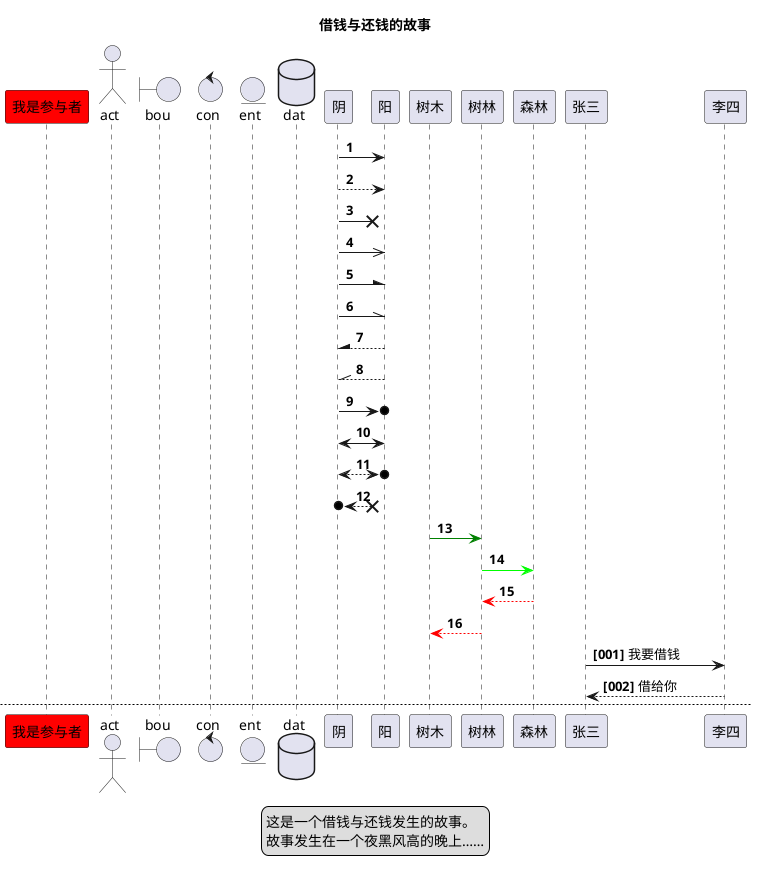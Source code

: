 @startuml
autonumber
participant "我是参与者" as par #FF0000
actor act
boundary bou
control con
entity ent
database dat
阴 -> 阳
阴 --> 阳
阴 ->x 阳
阴 ->> 阳
阴 -\ 阳
阴 -\\ 阳
阴 /-- 阳
阴 //-- 阳
阴 ->o 阳
阴 <-> 阳
阴 <-->o 阳
阴 o<-->x 阳

树木 -[#green]> 树林
树林 -[#00FF00]> 森林
树林 <[#red]-- 森林
树木 <[#FF0000]-- 树林

autonumber "<b>[000]"

张三 -> 李四 : 我要借钱
李四 --> 张三 : 借给你

newpage

autonumber 12 "<b>(<u>###</u>)"

张三 -> 李四 : 我要还钱
李四 --> 张三 : 收到欠款

autonumber 20 5 "<font color=red>MSG #"

张三 -> 李四 : 我还要借钱
李四 --> 张三 : 不借了

title 借钱与还钱的故事

张三 -> 李四 : 我要借钱
李四 --> 张三 : 借给你

legend center
这是一个借钱与还钱发生的故事。
故事发生在一个夜黑风高的晚上……
endlegend

张三 -> 李四 : 我要借钱
李四 --> 张三 : 借给你

@enduml